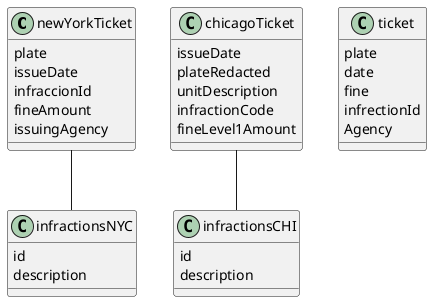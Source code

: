 @startuml

class newYorkTicket
{
    plate
    issueDate
    infraccionId
    fineAmount
    issuingAgency
}

class infractionsNYC
{
    id
    description
}

class chicagoTicket
{
    issueDate
    plateRedacted
    unitDescription
    infractionCode
    fineLevel1Amount
}

class infractionsCHI
{
    id
    description
}

class ticket
{
    plate
    date
    fine
    infrectionId
    Agency
}

newYorkTicket -- infractionsNYC
chicagoTicket -- infractionsCHI

@enduml